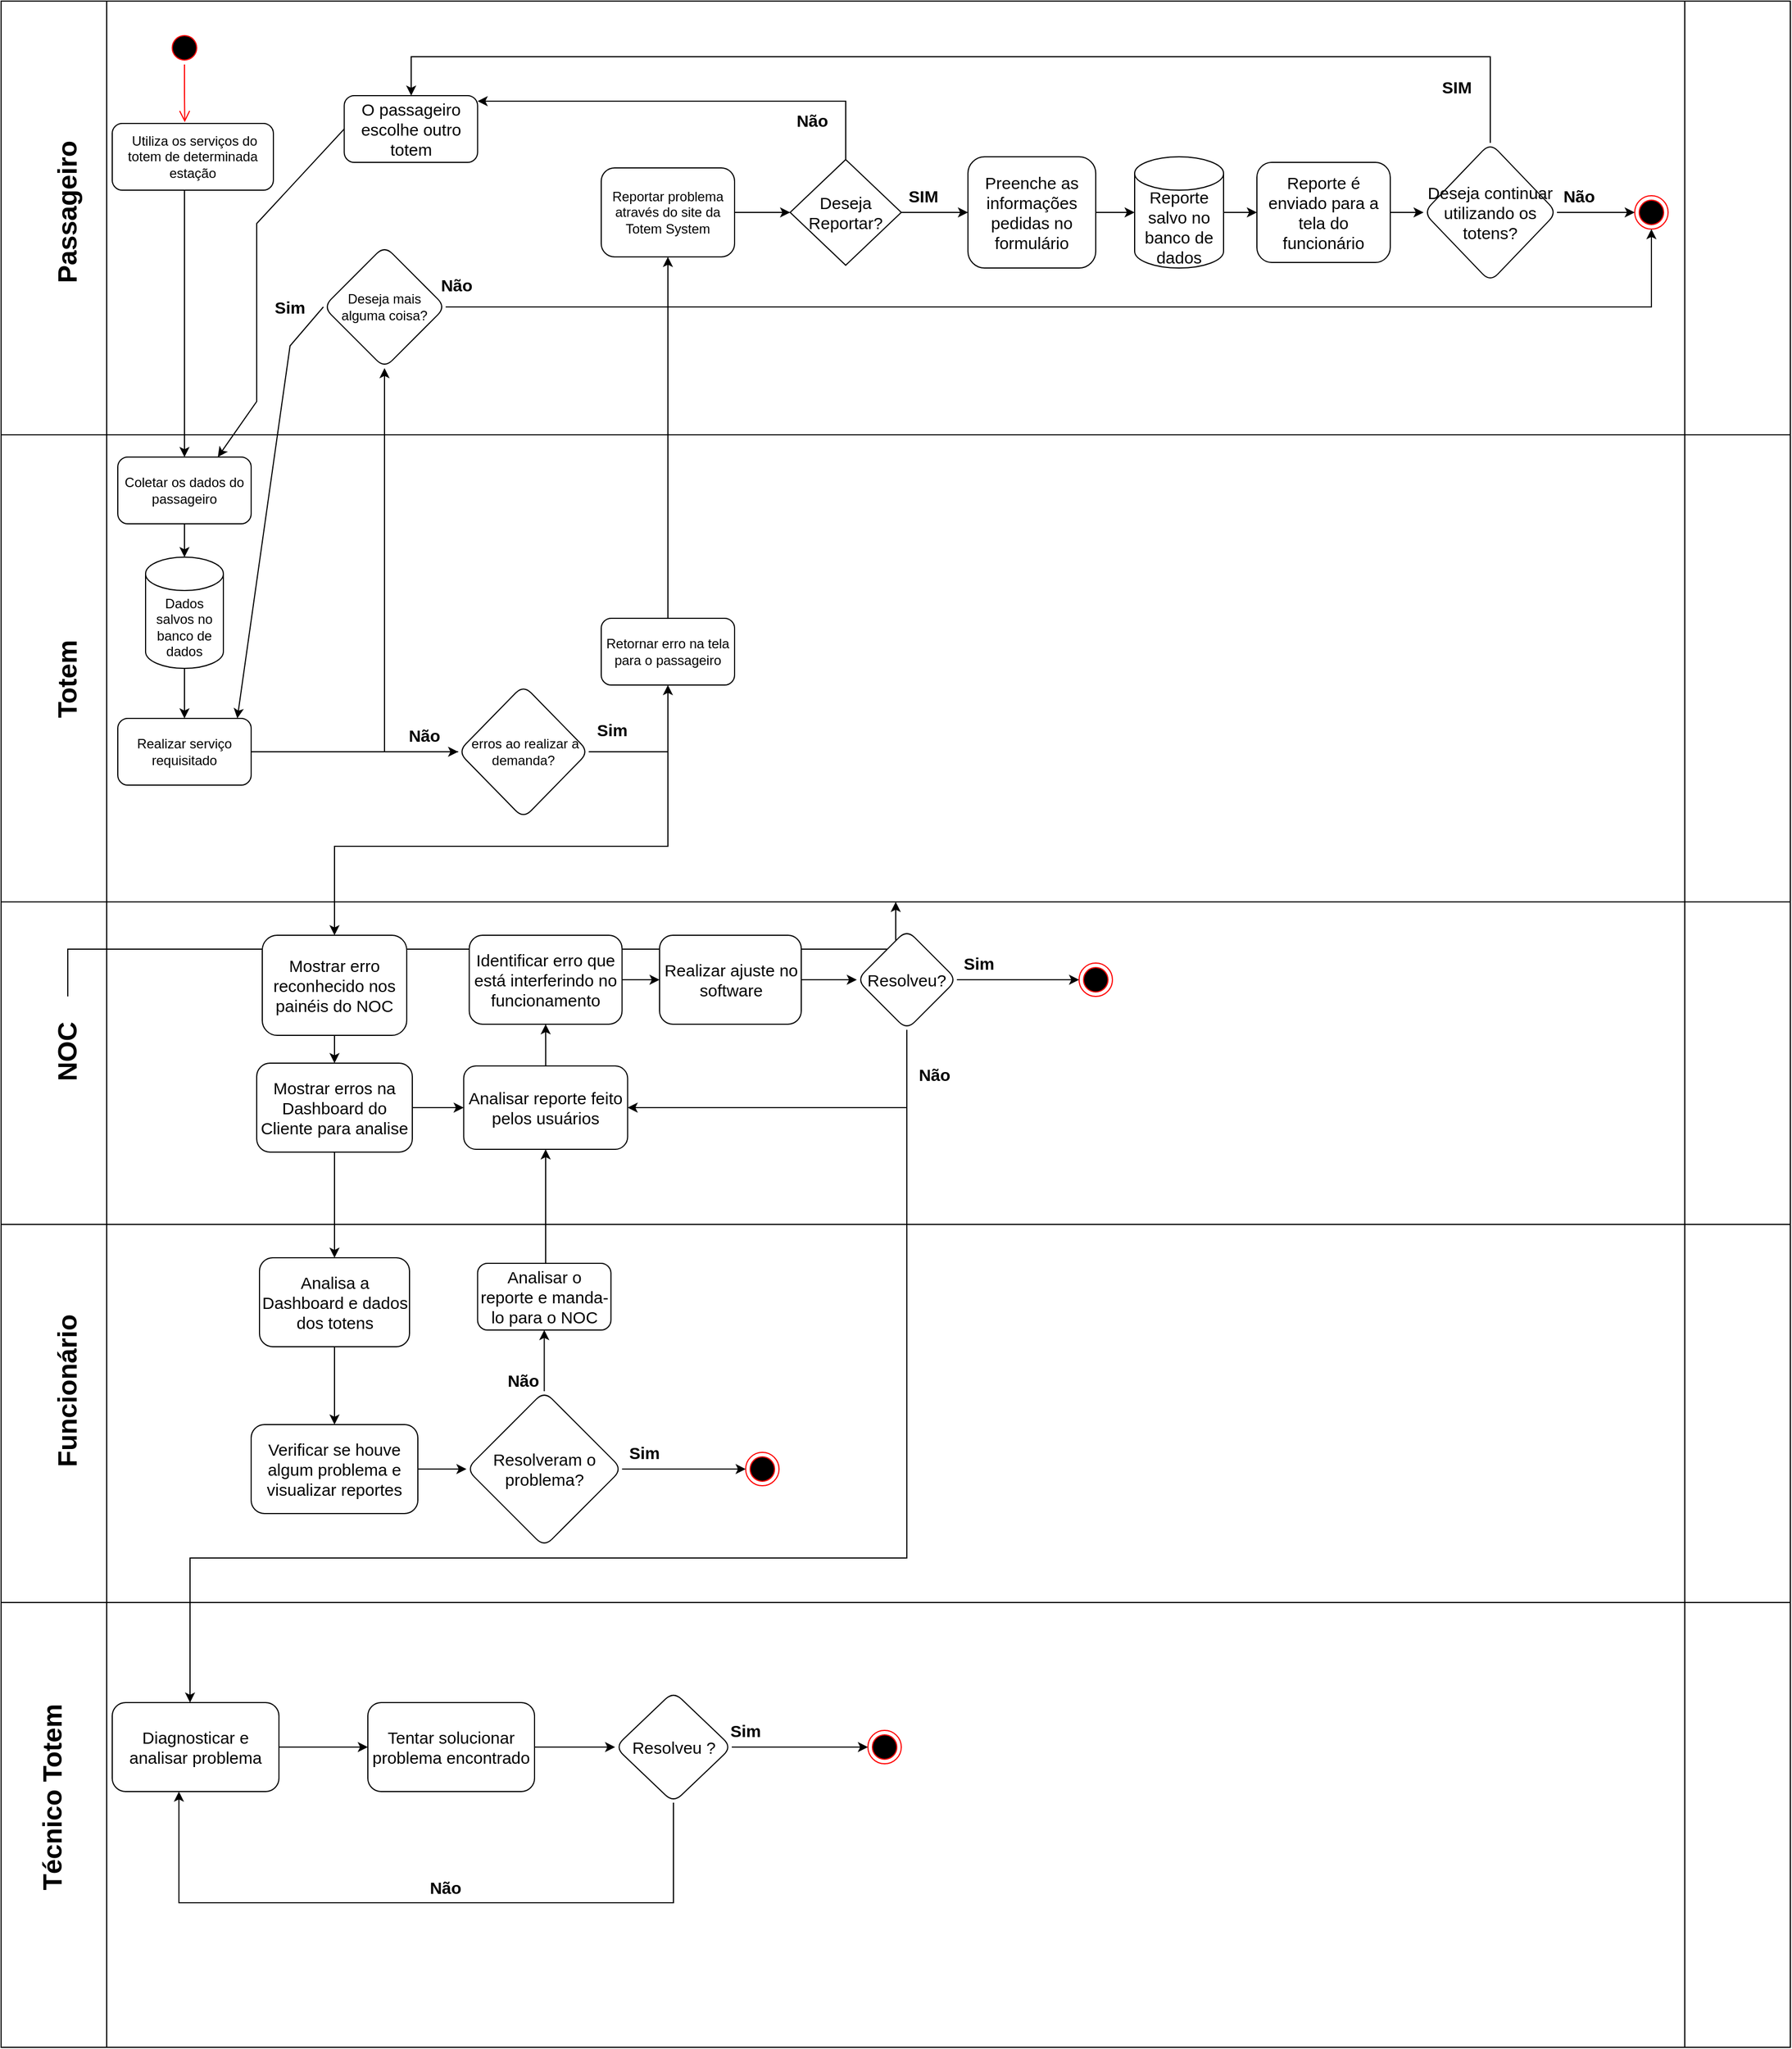 <mxfile version="20.4.1" type="device"><diagram id="HfutVgWpeB1YMb1DpYua" name="Página-1"><mxGraphModel dx="3768" dy="3251" grid="1" gridSize="10" guides="1" tooltips="1" connect="1" arrows="1" fold="1" page="1" pageScale="1" pageWidth="1169" pageHeight="827" math="0" shadow="0"><root><mxCell id="0"/><mxCell id="1" parent="0"/><mxCell id="8tondwxQGVFYgZ-vMPKo-12" value="" style="shape=process;whiteSpace=wrap;html=1;backgroundOutline=1;size=0.059;" vertex="1" parent="1"><mxGeometry x="130" y="970" width="1610" height="400" as="geometry"/></mxCell><mxCell id="Pov0jxLwdkR97DCHrpCO-2" value="" style="shape=process;whiteSpace=wrap;html=1;backgroundOutline=1;size=0.059;" parent="1" vertex="1"><mxGeometry x="130" y="335" width="1610" height="370" as="geometry"/></mxCell><mxCell id="8tondwxQGVFYgZ-vMPKo-44" value="" style="edgeStyle=orthogonalEdgeStyle;rounded=0;orthogonalLoop=1;jettySize=auto;html=1;" edge="1" parent="1" source="Pov0jxLwdkR97DCHrpCO-5" target="jTK1z9WQ2y9ZKhiQQ-_6-3"><mxGeometry relative="1" as="geometry"/></mxCell><mxCell id="Pov0jxLwdkR97DCHrpCO-5" value="&lt;font style=&quot;vertical-align: inherit;&quot;&gt;&lt;font style=&quot;vertical-align: inherit;&quot;&gt;&lt;font style=&quot;vertical-align: inherit;&quot;&gt;&lt;font style=&quot;vertical-align: inherit;&quot;&gt;NOC&lt;/font&gt;&lt;/font&gt;&lt;/font&gt;&lt;/font&gt;" style="text;strokeColor=none;fillColor=none;html=1;fontSize=24;fontStyle=1;verticalAlign=middle;align=center;rotation=270;" parent="1" vertex="1"><mxGeometry x="140" y="455" width="100" height="40" as="geometry"/></mxCell><mxCell id="jTK1z9WQ2y9ZKhiQQ-_6-2" value="" style="shape=process;whiteSpace=wrap;html=1;backgroundOutline=1;size=0.059;" parent="1" vertex="1"><mxGeometry x="130" y="630" width="1610" height="340" as="geometry"/></mxCell><mxCell id="jTK1z9WQ2y9ZKhiQQ-_6-3" value="" style="shape=process;whiteSpace=wrap;html=1;backgroundOutline=1;size=0.059;" parent="1" vertex="1"><mxGeometry x="130" y="-80" width="1610" height="420" as="geometry"/></mxCell><mxCell id="jTK1z9WQ2y9ZKhiQQ-_6-4" value="&lt;font style=&quot;vertical-align: inherit;&quot;&gt;&lt;font style=&quot;vertical-align: inherit;&quot;&gt;&lt;font style=&quot;vertical-align: inherit;&quot;&gt;&lt;font style=&quot;vertical-align: inherit;&quot;&gt;&lt;font style=&quot;vertical-align: inherit;&quot;&gt;&lt;font style=&quot;vertical-align: inherit;&quot;&gt;Totem&lt;/font&gt;&lt;/font&gt;&lt;/font&gt;&lt;/font&gt;&lt;/font&gt;&lt;/font&gt;" style="text;strokeColor=none;fillColor=none;html=1;fontSize=24;fontStyle=1;verticalAlign=middle;align=center;rotation=270;" parent="1" vertex="1"><mxGeometry x="140" y="120" width="100" height="40" as="geometry"/></mxCell><mxCell id="jTK1z9WQ2y9ZKhiQQ-_6-5" value="&lt;font style=&quot;vertical-align: inherit;&quot;&gt;&lt;font style=&quot;vertical-align: inherit;&quot;&gt;&lt;font style=&quot;vertical-align: inherit;&quot;&gt;&lt;font style=&quot;vertical-align: inherit;&quot;&gt;&lt;font style=&quot;vertical-align: inherit;&quot;&gt;&lt;font style=&quot;vertical-align: inherit;&quot;&gt;&lt;font style=&quot;vertical-align: inherit;&quot;&gt;&lt;font style=&quot;vertical-align: inherit;&quot;&gt;Funcionário&lt;/font&gt;&lt;/font&gt;&lt;/font&gt;&lt;/font&gt;&lt;/font&gt;&lt;/font&gt;&lt;/font&gt;&lt;/font&gt;" style="text;strokeColor=none;fillColor=none;html=1;fontSize=24;fontStyle=1;verticalAlign=middle;align=center;rotation=270;" parent="1" vertex="1"><mxGeometry x="140" y="760" width="100" height="40" as="geometry"/></mxCell><mxCell id="jTK1z9WQ2y9ZKhiQQ-_6-10" value="" style="shape=process;whiteSpace=wrap;html=1;backgroundOutline=1;size=0.059;" parent="1" vertex="1"><mxGeometry x="130" y="-470" width="1610" height="390" as="geometry"/></mxCell><mxCell id="jTK1z9WQ2y9ZKhiQQ-_6-11" value="&lt;font style=&quot;vertical-align: inherit;&quot;&gt;&lt;font style=&quot;vertical-align: inherit;&quot;&gt;&lt;font style=&quot;vertical-align: inherit;&quot;&gt;&lt;font style=&quot;vertical-align: inherit;&quot;&gt;&lt;font style=&quot;vertical-align: inherit;&quot;&gt;&lt;font style=&quot;vertical-align: inherit;&quot;&gt;&lt;font style=&quot;vertical-align: inherit;&quot;&gt;&lt;font style=&quot;vertical-align: inherit;&quot;&gt;Passageiro&lt;/font&gt;&lt;/font&gt;&lt;/font&gt;&lt;/font&gt;&lt;/font&gt;&lt;/font&gt;&lt;/font&gt;&lt;/font&gt;" style="text;strokeColor=none;fillColor=none;html=1;fontSize=24;fontStyle=1;verticalAlign=middle;align=center;rotation=270;" parent="1" vertex="1"><mxGeometry x="140" y="-300" width="100" height="40" as="geometry"/></mxCell><mxCell id="8tondwxQGVFYgZ-vMPKo-39" style="edgeStyle=orthogonalEdgeStyle;rounded=0;orthogonalLoop=1;jettySize=auto;html=1;entryX=0.5;entryY=0;entryDx=0;entryDy=0;" edge="1" parent="1" source="jTK1z9WQ2y9ZKhiQQ-_6-15" target="jTK1z9WQ2y9ZKhiQQ-_6-19"><mxGeometry relative="1" as="geometry"><Array as="points"><mxPoint x="295" y="-240"/><mxPoint x="295" y="-240"/></Array></mxGeometry></mxCell><mxCell id="jTK1z9WQ2y9ZKhiQQ-_6-15" value="&lt;font style=&quot;vertical-align: inherit;&quot;&gt;&lt;font style=&quot;vertical-align: inherit;&quot;&gt;&amp;nbsp;Utiliza os serviços do totem de determinada estação&lt;/font&gt;&lt;/font&gt;" style="rounded=1;whiteSpace=wrap;html=1;" parent="1" vertex="1"><mxGeometry x="230" y="-360" width="145" height="60" as="geometry"/></mxCell><mxCell id="jTK1z9WQ2y9ZKhiQQ-_6-22" value="" style="edgeStyle=orthogonalEdgeStyle;rounded=0;orthogonalLoop=1;jettySize=auto;html=1;entryX=0.5;entryY=0;entryDx=0;entryDy=0;entryPerimeter=0;" parent="1" source="jTK1z9WQ2y9ZKhiQQ-_6-19" target="jTK1z9WQ2y9ZKhiQQ-_6-23" edge="1"><mxGeometry relative="1" as="geometry"><mxPoint x="460" y="10" as="targetPoint"/></mxGeometry></mxCell><mxCell id="jTK1z9WQ2y9ZKhiQQ-_6-19" value="&lt;font style=&quot;vertical-align: inherit;&quot;&gt;&lt;font style=&quot;vertical-align: inherit;&quot;&gt;Coletar os dados do passageiro&lt;/font&gt;&lt;/font&gt;" style="whiteSpace=wrap;html=1;rounded=1;" parent="1" vertex="1"><mxGeometry x="235" y="-60" width="120" height="60" as="geometry"/></mxCell><mxCell id="PYmBM3Sy8y32XvfFc3P6-1" style="edgeStyle=orthogonalEdgeStyle;rounded=0;orthogonalLoop=1;jettySize=auto;html=1;entryX=0.5;entryY=0;entryDx=0;entryDy=0;" parent="1" source="jTK1z9WQ2y9ZKhiQQ-_6-23" target="jTK1z9WQ2y9ZKhiQQ-_6-25" edge="1"><mxGeometry relative="1" as="geometry"/></mxCell><mxCell id="jTK1z9WQ2y9ZKhiQQ-_6-23" value="&lt;font style=&quot;vertical-align: inherit;&quot;&gt;&lt;font style=&quot;vertical-align: inherit;&quot;&gt;Dados salvos no banco de dados&lt;/font&gt;&lt;/font&gt;" style="shape=cylinder3;whiteSpace=wrap;html=1;boundedLbl=1;backgroundOutline=1;size=15;" parent="1" vertex="1"><mxGeometry x="260" y="30" width="70" height="100" as="geometry"/></mxCell><mxCell id="PYmBM3Sy8y32XvfFc3P6-3" style="edgeStyle=orthogonalEdgeStyle;rounded=0;orthogonalLoop=1;jettySize=auto;html=1;" parent="1" source="jTK1z9WQ2y9ZKhiQQ-_6-25" target="jTK1z9WQ2y9ZKhiQQ-_6-27" edge="1"><mxGeometry relative="1" as="geometry"/></mxCell><mxCell id="jTK1z9WQ2y9ZKhiQQ-_6-25" value="&lt;font style=&quot;vertical-align: inherit;&quot;&gt;&lt;font style=&quot;vertical-align: inherit;&quot;&gt;&lt;font style=&quot;vertical-align: inherit;&quot;&gt;&lt;font style=&quot;vertical-align: inherit;&quot;&gt;Realizar serviço requisitado&lt;/font&gt;&lt;/font&gt;&lt;/font&gt;&lt;/font&gt;" style="rounded=1;whiteSpace=wrap;html=1;" parent="1" vertex="1"><mxGeometry x="235" y="175" width="120" height="60" as="geometry"/></mxCell><mxCell id="PYmBM3Sy8y32XvfFc3P6-9" style="edgeStyle=orthogonalEdgeStyle;rounded=0;orthogonalLoop=1;jettySize=auto;html=1;" parent="1" source="jTK1z9WQ2y9ZKhiQQ-_6-27" target="jTK1z9WQ2y9ZKhiQQ-_6-104" edge="1"><mxGeometry relative="1" as="geometry"/></mxCell><mxCell id="PYmBM3Sy8y32XvfFc3P6-15" style="edgeStyle=orthogonalEdgeStyle;rounded=0;orthogonalLoop=1;jettySize=auto;html=1;entryX=0.5;entryY=1;entryDx=0;entryDy=0;" parent="1" source="jTK1z9WQ2y9ZKhiQQ-_6-27" target="jTK1z9WQ2y9ZKhiQQ-_6-32" edge="1"><mxGeometry relative="1" as="geometry"/></mxCell><mxCell id="jTK1z9WQ2y9ZKhiQQ-_6-27" value="&lt;font style=&quot;vertical-align: inherit;&quot;&gt;&lt;font style=&quot;vertical-align: inherit;&quot;&gt;&amp;nbsp;erros ao realizar a demanda?&lt;/font&gt;&lt;/font&gt;" style="rhombus;whiteSpace=wrap;html=1;rounded=1;" parent="1" vertex="1"><mxGeometry x="541.25" y="145" width="117.5" height="120" as="geometry"/></mxCell><mxCell id="jTK1z9WQ2y9ZKhiQQ-_6-29" value="" style="ellipse;html=1;shape=startState;fillColor=#000000;strokeColor=#ff0000;" parent="1" vertex="1"><mxGeometry x="280" y="-443" width="30" height="30" as="geometry"/></mxCell><mxCell id="jTK1z9WQ2y9ZKhiQQ-_6-30" value="" style="edgeStyle=orthogonalEdgeStyle;html=1;verticalAlign=bottom;endArrow=open;endSize=8;strokeColor=#ff0000;rounded=0;entryX=0.45;entryY=-0.019;entryDx=0;entryDy=0;entryPerimeter=0;" parent="1" source="jTK1z9WQ2y9ZKhiQQ-_6-29" target="jTK1z9WQ2y9ZKhiQQ-_6-15" edge="1"><mxGeometry relative="1" as="geometry"><mxPoint x="295" y="-370" as="targetPoint"/></mxGeometry></mxCell><mxCell id="jTK1z9WQ2y9ZKhiQQ-_6-45" value="" style="edgeStyle=orthogonalEdgeStyle;rounded=0;orthogonalLoop=1;jettySize=auto;html=1;fontSize=15;exitX=0.5;exitY=0;exitDx=0;exitDy=0;" parent="1" source="jTK1z9WQ2y9ZKhiQQ-_6-32" target="jTK1z9WQ2y9ZKhiQQ-_6-44" edge="1"><mxGeometry relative="1" as="geometry"><Array as="points"><mxPoint x="730" y="-10"/><mxPoint x="730" y="-10"/></Array></mxGeometry></mxCell><mxCell id="jTK1z9WQ2y9ZKhiQQ-_6-32" value="Retornar erro na tela para o passageiro" style="whiteSpace=wrap;html=1;rounded=1;" parent="1" vertex="1"><mxGeometry x="670" y="85" width="120" height="60" as="geometry"/></mxCell><mxCell id="jTK1z9WQ2y9ZKhiQQ-_6-38" value="" style="endArrow=classic;html=1;rounded=0;fontSize=15;entryX=0.5;entryY=0;entryDx=0;entryDy=0;" parent="1" target="jTK1z9WQ2y9ZKhiQQ-_6-40" edge="1"><mxGeometry width="50" height="50" relative="1" as="geometry"><mxPoint x="730" y="160" as="sourcePoint"/><mxPoint x="940" y="-30" as="targetPoint"/><Array as="points"><mxPoint x="730" y="230"/><mxPoint x="730" y="290"/><mxPoint x="430" y="290"/></Array></mxGeometry></mxCell><mxCell id="jTK1z9WQ2y9ZKhiQQ-_6-118" value="" style="edgeStyle=orthogonalEdgeStyle;rounded=0;orthogonalLoop=1;jettySize=auto;html=1;fontSize=15;" parent="1" source="jTK1z9WQ2y9ZKhiQQ-_6-40" target="jTK1z9WQ2y9ZKhiQQ-_6-117" edge="1"><mxGeometry relative="1" as="geometry"/></mxCell><mxCell id="jTK1z9WQ2y9ZKhiQQ-_6-40" value="Mostrar erro reconhecido nos painéis do NOC" style="rounded=1;whiteSpace=wrap;html=1;fontSize=15;" parent="1" vertex="1"><mxGeometry x="365" y="370" width="130" height="90" as="geometry"/></mxCell><mxCell id="PYmBM3Sy8y32XvfFc3P6-16" style="edgeStyle=orthogonalEdgeStyle;rounded=0;orthogonalLoop=1;jettySize=auto;html=1;entryX=0;entryY=0.5;entryDx=0;entryDy=0;" parent="1" source="jTK1z9WQ2y9ZKhiQQ-_6-44" target="jTK1z9WQ2y9ZKhiQQ-_6-48" edge="1"><mxGeometry relative="1" as="geometry"/></mxCell><mxCell id="jTK1z9WQ2y9ZKhiQQ-_6-44" value="Reportar problema através do site da Totem System" style="whiteSpace=wrap;html=1;rounded=1;" parent="1" vertex="1"><mxGeometry x="670" y="-320" width="120" height="80" as="geometry"/></mxCell><mxCell id="jTK1z9WQ2y9ZKhiQQ-_6-56" style="edgeStyle=orthogonalEdgeStyle;rounded=0;orthogonalLoop=1;jettySize=auto;html=1;fontSize=15;" parent="1" source="jTK1z9WQ2y9ZKhiQQ-_6-48" target="jTK1z9WQ2y9ZKhiQQ-_6-53" edge="1"><mxGeometry relative="1" as="geometry"><Array as="points"><mxPoint x="890" y="-380"/></Array></mxGeometry></mxCell><mxCell id="jTK1z9WQ2y9ZKhiQQ-_6-62" value="" style="edgeStyle=orthogonalEdgeStyle;rounded=0;orthogonalLoop=1;jettySize=auto;html=1;fontSize=15;" parent="1" source="jTK1z9WQ2y9ZKhiQQ-_6-48" target="jTK1z9WQ2y9ZKhiQQ-_6-61" edge="1"><mxGeometry relative="1" as="geometry"/></mxCell><mxCell id="jTK1z9WQ2y9ZKhiQQ-_6-48" value="Deseja Reportar?" style="rhombus;whiteSpace=wrap;html=1;fontSize=15;" parent="1" vertex="1"><mxGeometry x="840" y="-327.5" width="100" height="95" as="geometry"/></mxCell><mxCell id="jTK1z9WQ2y9ZKhiQQ-_6-51" value="" style="endArrow=classic;html=1;rounded=0;fontSize=15;exitX=0;exitY=0.5;exitDx=0;exitDy=0;entryX=0.75;entryY=0;entryDx=0;entryDy=0;" parent="1" source="jTK1z9WQ2y9ZKhiQQ-_6-53" target="jTK1z9WQ2y9ZKhiQQ-_6-19" edge="1"><mxGeometry width="50" height="50" relative="1" as="geometry"><mxPoint x="610" y="-170" as="sourcePoint"/><mxPoint x="464" y="-40" as="targetPoint"/><Array as="points"><mxPoint x="360" y="-270"/><mxPoint x="360" y="-110"/></Array></mxGeometry></mxCell><mxCell id="jTK1z9WQ2y9ZKhiQQ-_6-53" value="O passageiro escolhe outro totem" style="rounded=1;whiteSpace=wrap;html=1;fontSize=15;" parent="1" vertex="1"><mxGeometry x="438.75" y="-385" width="120" height="60" as="geometry"/></mxCell><mxCell id="jTK1z9WQ2y9ZKhiQQ-_6-68" style="edgeStyle=orthogonalEdgeStyle;rounded=0;orthogonalLoop=1;jettySize=auto;html=1;exitX=1;exitY=0.5;exitDx=0;exitDy=0;entryX=0;entryY=0.5;entryDx=0;entryDy=0;entryPerimeter=0;fontSize=15;" parent="1" source="jTK1z9WQ2y9ZKhiQQ-_6-61" target="jTK1z9WQ2y9ZKhiQQ-_6-67" edge="1"><mxGeometry relative="1" as="geometry"/></mxCell><mxCell id="jTK1z9WQ2y9ZKhiQQ-_6-61" value="Preenche as informações pedidas no formulário" style="rounded=1;whiteSpace=wrap;html=1;fontSize=15;" parent="1" vertex="1"><mxGeometry x="1000" y="-330" width="115" height="100" as="geometry"/></mxCell><mxCell id="jTK1z9WQ2y9ZKhiQQ-_6-64" value="&lt;font style=&quot;vertical-align: inherit; font-size: 15px;&quot;&gt;&lt;font style=&quot;vertical-align: inherit; font-size: 15px;&quot;&gt;SIM&lt;/font&gt;&lt;/font&gt;" style="text;html=1;strokeColor=none;fillColor=none;align=center;verticalAlign=middle;whiteSpace=wrap;rounded=0;fontStyle=1;fontSize=15;" parent="1" vertex="1"><mxGeometry x="930" y="-310" width="60" height="30" as="geometry"/></mxCell><mxCell id="jTK1z9WQ2y9ZKhiQQ-_6-65" value="&lt;font style=&quot;vertical-align: inherit; font-size: 15px;&quot;&gt;&lt;font style=&quot;vertical-align: inherit; font-size: 15px;&quot;&gt;Não&lt;/font&gt;&lt;/font&gt;" style="text;html=1;strokeColor=none;fillColor=none;align=center;verticalAlign=middle;whiteSpace=wrap;rounded=0;fontStyle=1;fontSize=15;" parent="1" vertex="1"><mxGeometry x="830" y="-378" width="60" height="30" as="geometry"/></mxCell><mxCell id="jTK1z9WQ2y9ZKhiQQ-_6-70" value="" style="edgeStyle=orthogonalEdgeStyle;rounded=0;orthogonalLoop=1;jettySize=auto;html=1;fontSize=15;" parent="1" source="jTK1z9WQ2y9ZKhiQQ-_6-67" target="jTK1z9WQ2y9ZKhiQQ-_6-69" edge="1"><mxGeometry relative="1" as="geometry"/></mxCell><mxCell id="jTK1z9WQ2y9ZKhiQQ-_6-67" value="Reporte salvo no banco de dados" style="shape=cylinder3;whiteSpace=wrap;html=1;boundedLbl=1;backgroundOutline=1;size=15;fontSize=15;" parent="1" vertex="1"><mxGeometry x="1150" y="-330" width="80" height="100" as="geometry"/></mxCell><mxCell id="jTK1z9WQ2y9ZKhiQQ-_6-78" value="" style="edgeStyle=orthogonalEdgeStyle;rounded=0;orthogonalLoop=1;jettySize=auto;html=1;fontSize=15;" parent="1" source="jTK1z9WQ2y9ZKhiQQ-_6-69" target="jTK1z9WQ2y9ZKhiQQ-_6-77" edge="1"><mxGeometry relative="1" as="geometry"/></mxCell><mxCell id="jTK1z9WQ2y9ZKhiQQ-_6-69" value="Reporte é enviado para a tela do funcionário" style="rounded=1;whiteSpace=wrap;html=1;fontSize=15;" parent="1" vertex="1"><mxGeometry x="1260" y="-325" width="120" height="90" as="geometry"/></mxCell><mxCell id="jTK1z9WQ2y9ZKhiQQ-_6-74" value="" style="edgeStyle=orthogonalEdgeStyle;rounded=0;orthogonalLoop=1;jettySize=auto;html=1;fontSize=15;" parent="1" source="jTK1z9WQ2y9ZKhiQQ-_6-71" target="jTK1z9WQ2y9ZKhiQQ-_6-73" edge="1"><mxGeometry relative="1" as="geometry"/></mxCell><mxCell id="jTK1z9WQ2y9ZKhiQQ-_6-71" value="Analisa a Dashboard e dados dos totens" style="whiteSpace=wrap;html=1;fontSize=15;rounded=1;" parent="1" vertex="1"><mxGeometry x="362.5" y="660" width="135" height="80" as="geometry"/></mxCell><mxCell id="jTK1z9WQ2y9ZKhiQQ-_6-76" value="" style="edgeStyle=orthogonalEdgeStyle;rounded=0;orthogonalLoop=1;jettySize=auto;html=1;fontSize=15;" parent="1" source="jTK1z9WQ2y9ZKhiQQ-_6-73" target="jTK1z9WQ2y9ZKhiQQ-_6-75" edge="1"><mxGeometry relative="1" as="geometry"/></mxCell><mxCell id="jTK1z9WQ2y9ZKhiQQ-_6-73" value="Verificar se houve algum problema e visualizar reportes" style="whiteSpace=wrap;html=1;fontSize=15;rounded=1;" parent="1" vertex="1"><mxGeometry x="355" y="810" width="150" height="80" as="geometry"/></mxCell><mxCell id="8tondwxQGVFYgZ-vMPKo-14" style="edgeStyle=orthogonalEdgeStyle;rounded=0;orthogonalLoop=1;jettySize=auto;html=1;entryX=0.5;entryY=1;entryDx=0;entryDy=0;" edge="1" parent="1" source="jTK1z9WQ2y9ZKhiQQ-_6-75" target="jTK1z9WQ2y9ZKhiQQ-_6-127"><mxGeometry relative="1" as="geometry"/></mxCell><mxCell id="8tondwxQGVFYgZ-vMPKo-16" style="edgeStyle=orthogonalEdgeStyle;rounded=0;orthogonalLoop=1;jettySize=auto;html=1;entryX=0;entryY=0.5;entryDx=0;entryDy=0;" edge="1" parent="1" source="jTK1z9WQ2y9ZKhiQQ-_6-75" target="8tondwxQGVFYgZ-vMPKo-15"><mxGeometry relative="1" as="geometry"/></mxCell><mxCell id="jTK1z9WQ2y9ZKhiQQ-_6-75" value="Resolveram o problema?" style="rhombus;whiteSpace=wrap;html=1;fontSize=15;rounded=1;" parent="1" vertex="1"><mxGeometry x="548.75" y="780" width="140" height="140" as="geometry"/></mxCell><mxCell id="jTK1z9WQ2y9ZKhiQQ-_6-81" value="" style="edgeStyle=orthogonalEdgeStyle;rounded=0;orthogonalLoop=1;jettySize=auto;html=1;fontSize=15;" parent="1" source="jTK1z9WQ2y9ZKhiQQ-_6-77" target="jTK1z9WQ2y9ZKhiQQ-_6-53" edge="1"><mxGeometry relative="1" as="geometry"><mxPoint x="1460" y="-320" as="targetPoint"/><Array as="points"><mxPoint x="1470" y="-420"/><mxPoint x="499" y="-420"/></Array></mxGeometry></mxCell><mxCell id="jTK1z9WQ2y9ZKhiQQ-_6-89" style="edgeStyle=orthogonalEdgeStyle;rounded=0;orthogonalLoop=1;jettySize=auto;html=1;entryX=0;entryY=0.5;entryDx=0;entryDy=0;fontSize=15;" parent="1" source="jTK1z9WQ2y9ZKhiQQ-_6-77" target="jTK1z9WQ2y9ZKhiQQ-_6-88" edge="1"><mxGeometry relative="1" as="geometry"/></mxCell><mxCell id="jTK1z9WQ2y9ZKhiQQ-_6-77" value="Deseja continuar utilizando os totens?" style="rhombus;whiteSpace=wrap;html=1;fontSize=15;rounded=1;" parent="1" vertex="1"><mxGeometry x="1410" y="-342.5" width="120" height="125" as="geometry"/></mxCell><mxCell id="jTK1z9WQ2y9ZKhiQQ-_6-84" value="&lt;font style=&quot;vertical-align: inherit; font-size: 15px;&quot;&gt;&lt;font style=&quot;vertical-align: inherit; font-size: 15px;&quot;&gt;SIM&lt;/font&gt;&lt;/font&gt;" style="text;html=1;strokeColor=none;fillColor=none;align=center;verticalAlign=middle;whiteSpace=wrap;rounded=0;fontStyle=1;fontSize=15;" parent="1" vertex="1"><mxGeometry x="1410" y="-408" width="60" height="30" as="geometry"/></mxCell><mxCell id="jTK1z9WQ2y9ZKhiQQ-_6-88" value="" style="ellipse;html=1;shape=endState;fillColor=#000000;strokeColor=#ff0000;fontSize=15;" parent="1" vertex="1"><mxGeometry x="1600" y="-295" width="30" height="30" as="geometry"/></mxCell><mxCell id="jTK1z9WQ2y9ZKhiQQ-_6-90" value="&lt;font style=&quot;vertical-align: inherit; font-size: 15px;&quot;&gt;&lt;font style=&quot;vertical-align: inherit; font-size: 15px;&quot;&gt;Não&lt;/font&gt;&lt;/font&gt;" style="text;html=1;strokeColor=none;fillColor=none;align=center;verticalAlign=middle;whiteSpace=wrap;rounded=0;fontStyle=1;fontSize=15;" parent="1" vertex="1"><mxGeometry x="1520" y="-310" width="60" height="30" as="geometry"/></mxCell><mxCell id="jTK1z9WQ2y9ZKhiQQ-_6-102" value="&lt;b&gt;Não&lt;/b&gt;" style="text;html=1;strokeColor=none;fillColor=none;align=center;verticalAlign=middle;whiteSpace=wrap;rounded=0;fontSize=15;" parent="1" vertex="1"><mxGeometry x="481.25" y="175" width="60" height="30" as="geometry"/></mxCell><mxCell id="jTK1z9WQ2y9ZKhiQQ-_6-103" value="&lt;b&gt;Sim&lt;/b&gt;" style="text;html=1;strokeColor=none;fillColor=none;align=center;verticalAlign=middle;whiteSpace=wrap;rounded=0;fontSize=15;" parent="1" vertex="1"><mxGeometry x="650" y="170" width="60" height="30" as="geometry"/></mxCell><mxCell id="PYmBM3Sy8y32XvfFc3P6-11" style="edgeStyle=orthogonalEdgeStyle;rounded=0;orthogonalLoop=1;jettySize=auto;html=1;" parent="1" source="jTK1z9WQ2y9ZKhiQQ-_6-104" target="jTK1z9WQ2y9ZKhiQQ-_6-88" edge="1"><mxGeometry relative="1" as="geometry"/></mxCell><mxCell id="jTK1z9WQ2y9ZKhiQQ-_6-104" value="Deseja mais alguma coisa?" style="rhombus;whiteSpace=wrap;html=1;rounded=1;" parent="1" vertex="1"><mxGeometry x="420" y="-250" width="110" height="110" as="geometry"/></mxCell><mxCell id="jTK1z9WQ2y9ZKhiQQ-_6-107" value="" style="endArrow=classic;html=1;rounded=0;fontSize=15;exitX=0;exitY=0.5;exitDx=0;exitDy=0;entryX=0.896;entryY=0;entryDx=0;entryDy=0;entryPerimeter=0;" parent="1" source="jTK1z9WQ2y9ZKhiQQ-_6-104" target="jTK1z9WQ2y9ZKhiQQ-_6-25" edge="1"><mxGeometry width="50" height="50" relative="1" as="geometry"><mxPoint x="630" y="-60" as="sourcePoint"/><mxPoint x="680" y="-110" as="targetPoint"/><Array as="points"><mxPoint x="390" y="-160"/></Array></mxGeometry></mxCell><mxCell id="jTK1z9WQ2y9ZKhiQQ-_6-112" value="&lt;b&gt;Sim&lt;/b&gt;" style="text;html=1;strokeColor=none;fillColor=none;align=center;verticalAlign=middle;whiteSpace=wrap;rounded=0;fontSize=15;" parent="1" vertex="1"><mxGeometry x="360" y="-210" width="60" height="30" as="geometry"/></mxCell><mxCell id="jTK1z9WQ2y9ZKhiQQ-_6-116" value="&lt;b&gt;Não&lt;/b&gt;" style="text;html=1;strokeColor=none;fillColor=none;align=center;verticalAlign=middle;whiteSpace=wrap;rounded=0;fontSize=15;" parent="1" vertex="1"><mxGeometry x="510" y="-230" width="60" height="30" as="geometry"/></mxCell><mxCell id="8tondwxQGVFYgZ-vMPKo-1" style="edgeStyle=orthogonalEdgeStyle;rounded=0;orthogonalLoop=1;jettySize=auto;html=1;entryX=0;entryY=0.5;entryDx=0;entryDy=0;" edge="1" parent="1" source="jTK1z9WQ2y9ZKhiQQ-_6-117" target="jTK1z9WQ2y9ZKhiQQ-_6-122"><mxGeometry relative="1" as="geometry"/></mxCell><mxCell id="8tondwxQGVFYgZ-vMPKo-8" style="edgeStyle=orthogonalEdgeStyle;rounded=0;orthogonalLoop=1;jettySize=auto;html=1;entryX=0.5;entryY=0;entryDx=0;entryDy=0;" edge="1" parent="1" source="jTK1z9WQ2y9ZKhiQQ-_6-117" target="jTK1z9WQ2y9ZKhiQQ-_6-71"><mxGeometry relative="1" as="geometry"/></mxCell><mxCell id="jTK1z9WQ2y9ZKhiQQ-_6-117" value="Mostrar erros na Dashboard do Cliente para analise" style="whiteSpace=wrap;html=1;fontSize=15;rounded=1;" parent="1" vertex="1"><mxGeometry x="360" y="485" width="140" height="80" as="geometry"/></mxCell><mxCell id="jTK1z9WQ2y9ZKhiQQ-_6-134" value="" style="edgeStyle=orthogonalEdgeStyle;rounded=0;orthogonalLoop=1;jettySize=auto;html=1;fontSize=15;entryX=0.5;entryY=1;entryDx=0;entryDy=0;" parent="1" source="jTK1z9WQ2y9ZKhiQQ-_6-122" target="jTK1z9WQ2y9ZKhiQQ-_6-133" edge="1"><mxGeometry relative="1" as="geometry"><mxPoint x="610" y="530" as="targetPoint"/></mxGeometry></mxCell><mxCell id="jTK1z9WQ2y9ZKhiQQ-_6-122" value="Analisar reporte feito pelos usuários" style="whiteSpace=wrap;html=1;fontSize=15;rounded=1;" parent="1" vertex="1"><mxGeometry x="546.25" y="487.5" width="147.5" height="75" as="geometry"/></mxCell><mxCell id="jTK1z9WQ2y9ZKhiQQ-_6-148" style="edgeStyle=orthogonalEdgeStyle;rounded=0;orthogonalLoop=1;jettySize=auto;html=1;entryX=0.5;entryY=1;entryDx=0;entryDy=0;fontSize=15;" parent="1" source="jTK1z9WQ2y9ZKhiQQ-_6-127" target="jTK1z9WQ2y9ZKhiQQ-_6-122" edge="1"><mxGeometry relative="1" as="geometry"><Array as="points"><mxPoint x="620" y="620"/><mxPoint x="620" y="620"/></Array></mxGeometry></mxCell><mxCell id="jTK1z9WQ2y9ZKhiQQ-_6-127" value="Analisar o reporte e manda-lo para o NOC" style="whiteSpace=wrap;html=1;fontSize=15;rounded=1;" parent="1" vertex="1"><mxGeometry x="558.75" y="665" width="120" height="60" as="geometry"/></mxCell><mxCell id="jTK1z9WQ2y9ZKhiQQ-_6-129" value="&lt;b&gt;Sim&lt;/b&gt;" style="text;html=1;strokeColor=none;fillColor=none;align=center;verticalAlign=middle;whiteSpace=wrap;rounded=0;fontSize=15;" parent="1" vertex="1"><mxGeometry x="678.75" y="820" width="60" height="30" as="geometry"/></mxCell><mxCell id="jTK1z9WQ2y9ZKhiQQ-_6-137" value="" style="edgeStyle=orthogonalEdgeStyle;rounded=0;orthogonalLoop=1;jettySize=auto;html=1;fontSize=15;" parent="1" source="jTK1z9WQ2y9ZKhiQQ-_6-133" target="jTK1z9WQ2y9ZKhiQQ-_6-136" edge="1"><mxGeometry relative="1" as="geometry"/></mxCell><mxCell id="jTK1z9WQ2y9ZKhiQQ-_6-133" value="Identificar erro que está interferindo no funcionamento" style="whiteSpace=wrap;html=1;fontSize=15;rounded=1;" parent="1" vertex="1"><mxGeometry x="551.25" y="370" width="137.5" height="80" as="geometry"/></mxCell><mxCell id="jTK1z9WQ2y9ZKhiQQ-_6-139" value="" style="edgeStyle=orthogonalEdgeStyle;rounded=0;orthogonalLoop=1;jettySize=auto;html=1;fontSize=15;" parent="1" source="jTK1z9WQ2y9ZKhiQQ-_6-136" target="jTK1z9WQ2y9ZKhiQQ-_6-138" edge="1"><mxGeometry relative="1" as="geometry"/></mxCell><mxCell id="jTK1z9WQ2y9ZKhiQQ-_6-136" value="Realizar ajuste no software" style="whiteSpace=wrap;html=1;fontSize=15;rounded=1;" parent="1" vertex="1"><mxGeometry x="722.5" y="370" width="127.5" height="80" as="geometry"/></mxCell><mxCell id="8tondwxQGVFYgZ-vMPKo-4" style="edgeStyle=orthogonalEdgeStyle;rounded=0;orthogonalLoop=1;jettySize=auto;html=1;entryX=0;entryY=0.5;entryDx=0;entryDy=0;" edge="1" parent="1" source="jTK1z9WQ2y9ZKhiQQ-_6-138" target="8tondwxQGVFYgZ-vMPKo-3"><mxGeometry relative="1" as="geometry"/></mxCell><mxCell id="8tondwxQGVFYgZ-vMPKo-10" style="edgeStyle=orthogonalEdgeStyle;rounded=0;orthogonalLoop=1;jettySize=auto;html=1;entryX=1;entryY=0.5;entryDx=0;entryDy=0;" edge="1" parent="1" source="jTK1z9WQ2y9ZKhiQQ-_6-138" target="jTK1z9WQ2y9ZKhiQQ-_6-122"><mxGeometry relative="1" as="geometry"><Array as="points"><mxPoint x="945" y="525"/></Array></mxGeometry></mxCell><mxCell id="8tondwxQGVFYgZ-vMPKo-11" style="edgeStyle=orthogonalEdgeStyle;rounded=0;orthogonalLoop=1;jettySize=auto;html=1;" edge="1" parent="1" source="jTK1z9WQ2y9ZKhiQQ-_6-138"><mxGeometry relative="1" as="geometry"><mxPoint x="300" y="1060" as="targetPoint"/><Array as="points"><mxPoint x="945" y="930"/><mxPoint x="300" y="930"/></Array></mxGeometry></mxCell><mxCell id="jTK1z9WQ2y9ZKhiQQ-_6-138" value="Resolveu?" style="rhombus;whiteSpace=wrap;html=1;fontSize=15;rounded=1;" parent="1" vertex="1"><mxGeometry x="900" y="365" width="90" height="90" as="geometry"/></mxCell><mxCell id="jTK1z9WQ2y9ZKhiQQ-_6-142" value="&lt;b&gt;Sim&lt;/b&gt;" style="text;html=1;strokeColor=none;fillColor=none;align=center;verticalAlign=middle;whiteSpace=wrap;rounded=0;fontSize=15;" parent="1" vertex="1"><mxGeometry x="980" y="380" width="60" height="30" as="geometry"/></mxCell><mxCell id="jTK1z9WQ2y9ZKhiQQ-_6-151" value="&lt;b&gt;Não&lt;/b&gt;" style="text;html=1;strokeColor=none;fillColor=none;align=center;verticalAlign=middle;whiteSpace=wrap;rounded=0;fontSize=15;" parent="1" vertex="1"><mxGeometry x="940" y="480" width="60" height="30" as="geometry"/></mxCell><mxCell id="8tondwxQGVFYgZ-vMPKo-3" value="" style="ellipse;html=1;shape=endState;fillColor=#000000;strokeColor=#ff0000;fontSize=15;" vertex="1" parent="1"><mxGeometry x="1100" y="395" width="30" height="30" as="geometry"/></mxCell><mxCell id="8tondwxQGVFYgZ-vMPKo-13" value="&lt;font style=&quot;vertical-align: inherit;&quot;&gt;&lt;font style=&quot;vertical-align: inherit;&quot;&gt;&lt;font style=&quot;vertical-align: inherit;&quot;&gt;&lt;font style=&quot;vertical-align: inherit;&quot;&gt;&lt;font style=&quot;vertical-align: inherit;&quot;&gt;&lt;font style=&quot;vertical-align: inherit;&quot;&gt;&lt;font style=&quot;vertical-align: inherit;&quot;&gt;&lt;font style=&quot;vertical-align: inherit;&quot;&gt;Técnico Totem&lt;br&gt;&lt;br&gt;&lt;/font&gt;&lt;/font&gt;&lt;/font&gt;&lt;/font&gt;&lt;/font&gt;&lt;/font&gt;&lt;/font&gt;&lt;/font&gt;" style="text;strokeColor=none;fillColor=none;html=1;fontSize=24;fontStyle=1;verticalAlign=middle;align=center;rotation=270;" vertex="1" parent="1"><mxGeometry x="140" y="1120" width="100" height="51" as="geometry"/></mxCell><mxCell id="8tondwxQGVFYgZ-vMPKo-15" value="" style="ellipse;html=1;shape=endState;fillColor=#000000;strokeColor=#ff0000;fontSize=15;" vertex="1" parent="1"><mxGeometry x="800" y="835" width="30" height="30" as="geometry"/></mxCell><mxCell id="8tondwxQGVFYgZ-vMPKo-17" value="&lt;b&gt;Não&lt;/b&gt;" style="text;html=1;strokeColor=none;fillColor=none;align=center;verticalAlign=middle;whiteSpace=wrap;rounded=0;fontSize=15;" vertex="1" parent="1"><mxGeometry x="570" y="755" width="60" height="30" as="geometry"/></mxCell><mxCell id="8tondwxQGVFYgZ-vMPKo-28" value="" style="edgeStyle=orthogonalEdgeStyle;rounded=0;orthogonalLoop=1;jettySize=auto;html=1;" edge="1" parent="1" source="8tondwxQGVFYgZ-vMPKo-22" target="8tondwxQGVFYgZ-vMPKo-27"><mxGeometry relative="1" as="geometry"/></mxCell><mxCell id="8tondwxQGVFYgZ-vMPKo-22" value="Diagnosticar e analisar problema" style="whiteSpace=wrap;html=1;fontSize=15;rounded=1;" vertex="1" parent="1"><mxGeometry x="230" y="1060" width="150" height="80" as="geometry"/></mxCell><mxCell id="8tondwxQGVFYgZ-vMPKo-30" value="" style="edgeStyle=orthogonalEdgeStyle;rounded=0;orthogonalLoop=1;jettySize=auto;html=1;" edge="1" parent="1" source="8tondwxQGVFYgZ-vMPKo-27" target="8tondwxQGVFYgZ-vMPKo-29"><mxGeometry relative="1" as="geometry"/></mxCell><mxCell id="8tondwxQGVFYgZ-vMPKo-27" value="Tentar solucionar problema encontrado" style="whiteSpace=wrap;html=1;fontSize=15;rounded=1;" vertex="1" parent="1"><mxGeometry x="460" y="1060" width="150" height="80" as="geometry"/></mxCell><mxCell id="8tondwxQGVFYgZ-vMPKo-32" style="edgeStyle=orthogonalEdgeStyle;rounded=0;orthogonalLoop=1;jettySize=auto;html=1;entryX=0;entryY=0.5;entryDx=0;entryDy=0;" edge="1" parent="1" source="8tondwxQGVFYgZ-vMPKo-29" target="8tondwxQGVFYgZ-vMPKo-31"><mxGeometry relative="1" as="geometry"/></mxCell><mxCell id="8tondwxQGVFYgZ-vMPKo-38" style="edgeStyle=orthogonalEdgeStyle;rounded=0;orthogonalLoop=1;jettySize=auto;html=1;entryX=0.4;entryY=1;entryDx=0;entryDy=0;entryPerimeter=0;" edge="1" parent="1" source="8tondwxQGVFYgZ-vMPKo-29" target="8tondwxQGVFYgZ-vMPKo-22"><mxGeometry relative="1" as="geometry"><Array as="points"><mxPoint x="735" y="1240"/><mxPoint x="290" y="1240"/></Array></mxGeometry></mxCell><mxCell id="8tondwxQGVFYgZ-vMPKo-29" value="Resolveu ?" style="rhombus;whiteSpace=wrap;html=1;fontSize=15;rounded=1;" vertex="1" parent="1"><mxGeometry x="682.5" y="1050" width="105" height="100" as="geometry"/></mxCell><mxCell id="8tondwxQGVFYgZ-vMPKo-31" value="" style="ellipse;html=1;shape=endState;fillColor=#000000;strokeColor=#ff0000;fontSize=15;" vertex="1" parent="1"><mxGeometry x="910" y="1085" width="30" height="30" as="geometry"/></mxCell><mxCell id="8tondwxQGVFYgZ-vMPKo-33" value="&lt;b&gt;Sim&lt;/b&gt;" style="text;html=1;strokeColor=none;fillColor=none;align=center;verticalAlign=middle;whiteSpace=wrap;rounded=0;fontSize=15;" vertex="1" parent="1"><mxGeometry x="770" y="1070" width="60" height="30" as="geometry"/></mxCell><mxCell id="8tondwxQGVFYgZ-vMPKo-34" value="&lt;b&gt;Não&lt;/b&gt;" style="text;html=1;strokeColor=none;fillColor=none;align=center;verticalAlign=middle;whiteSpace=wrap;rounded=0;fontSize=15;" vertex="1" parent="1"><mxGeometry x="500" y="1211" width="60" height="30" as="geometry"/></mxCell></root></mxGraphModel></diagram></mxfile>